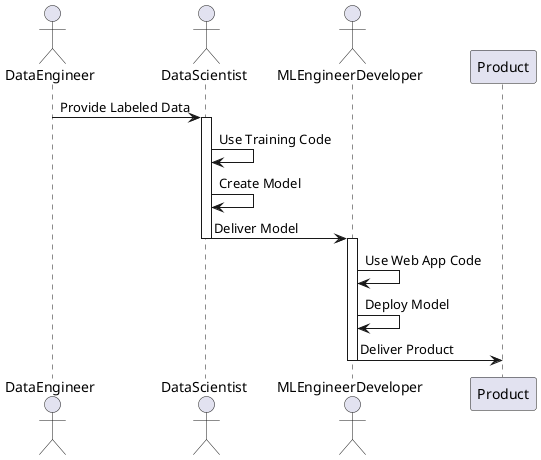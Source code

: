 @startuml
actor DataEngineer as DE
actor DataScientist as DS
actor MLEngineerDeveloper as ML

DE -> DS: Provide Labeled Data
activate DS

DS -> DS: Use Training Code
DS -> DS: Create Model

DS -> ML: Deliver Model
deactivate DS
activate ML

ML -> ML: Use Web App Code
ML -> ML: Deploy Model

ML -> Product: Deliver Product
deactivate ML

@enduml